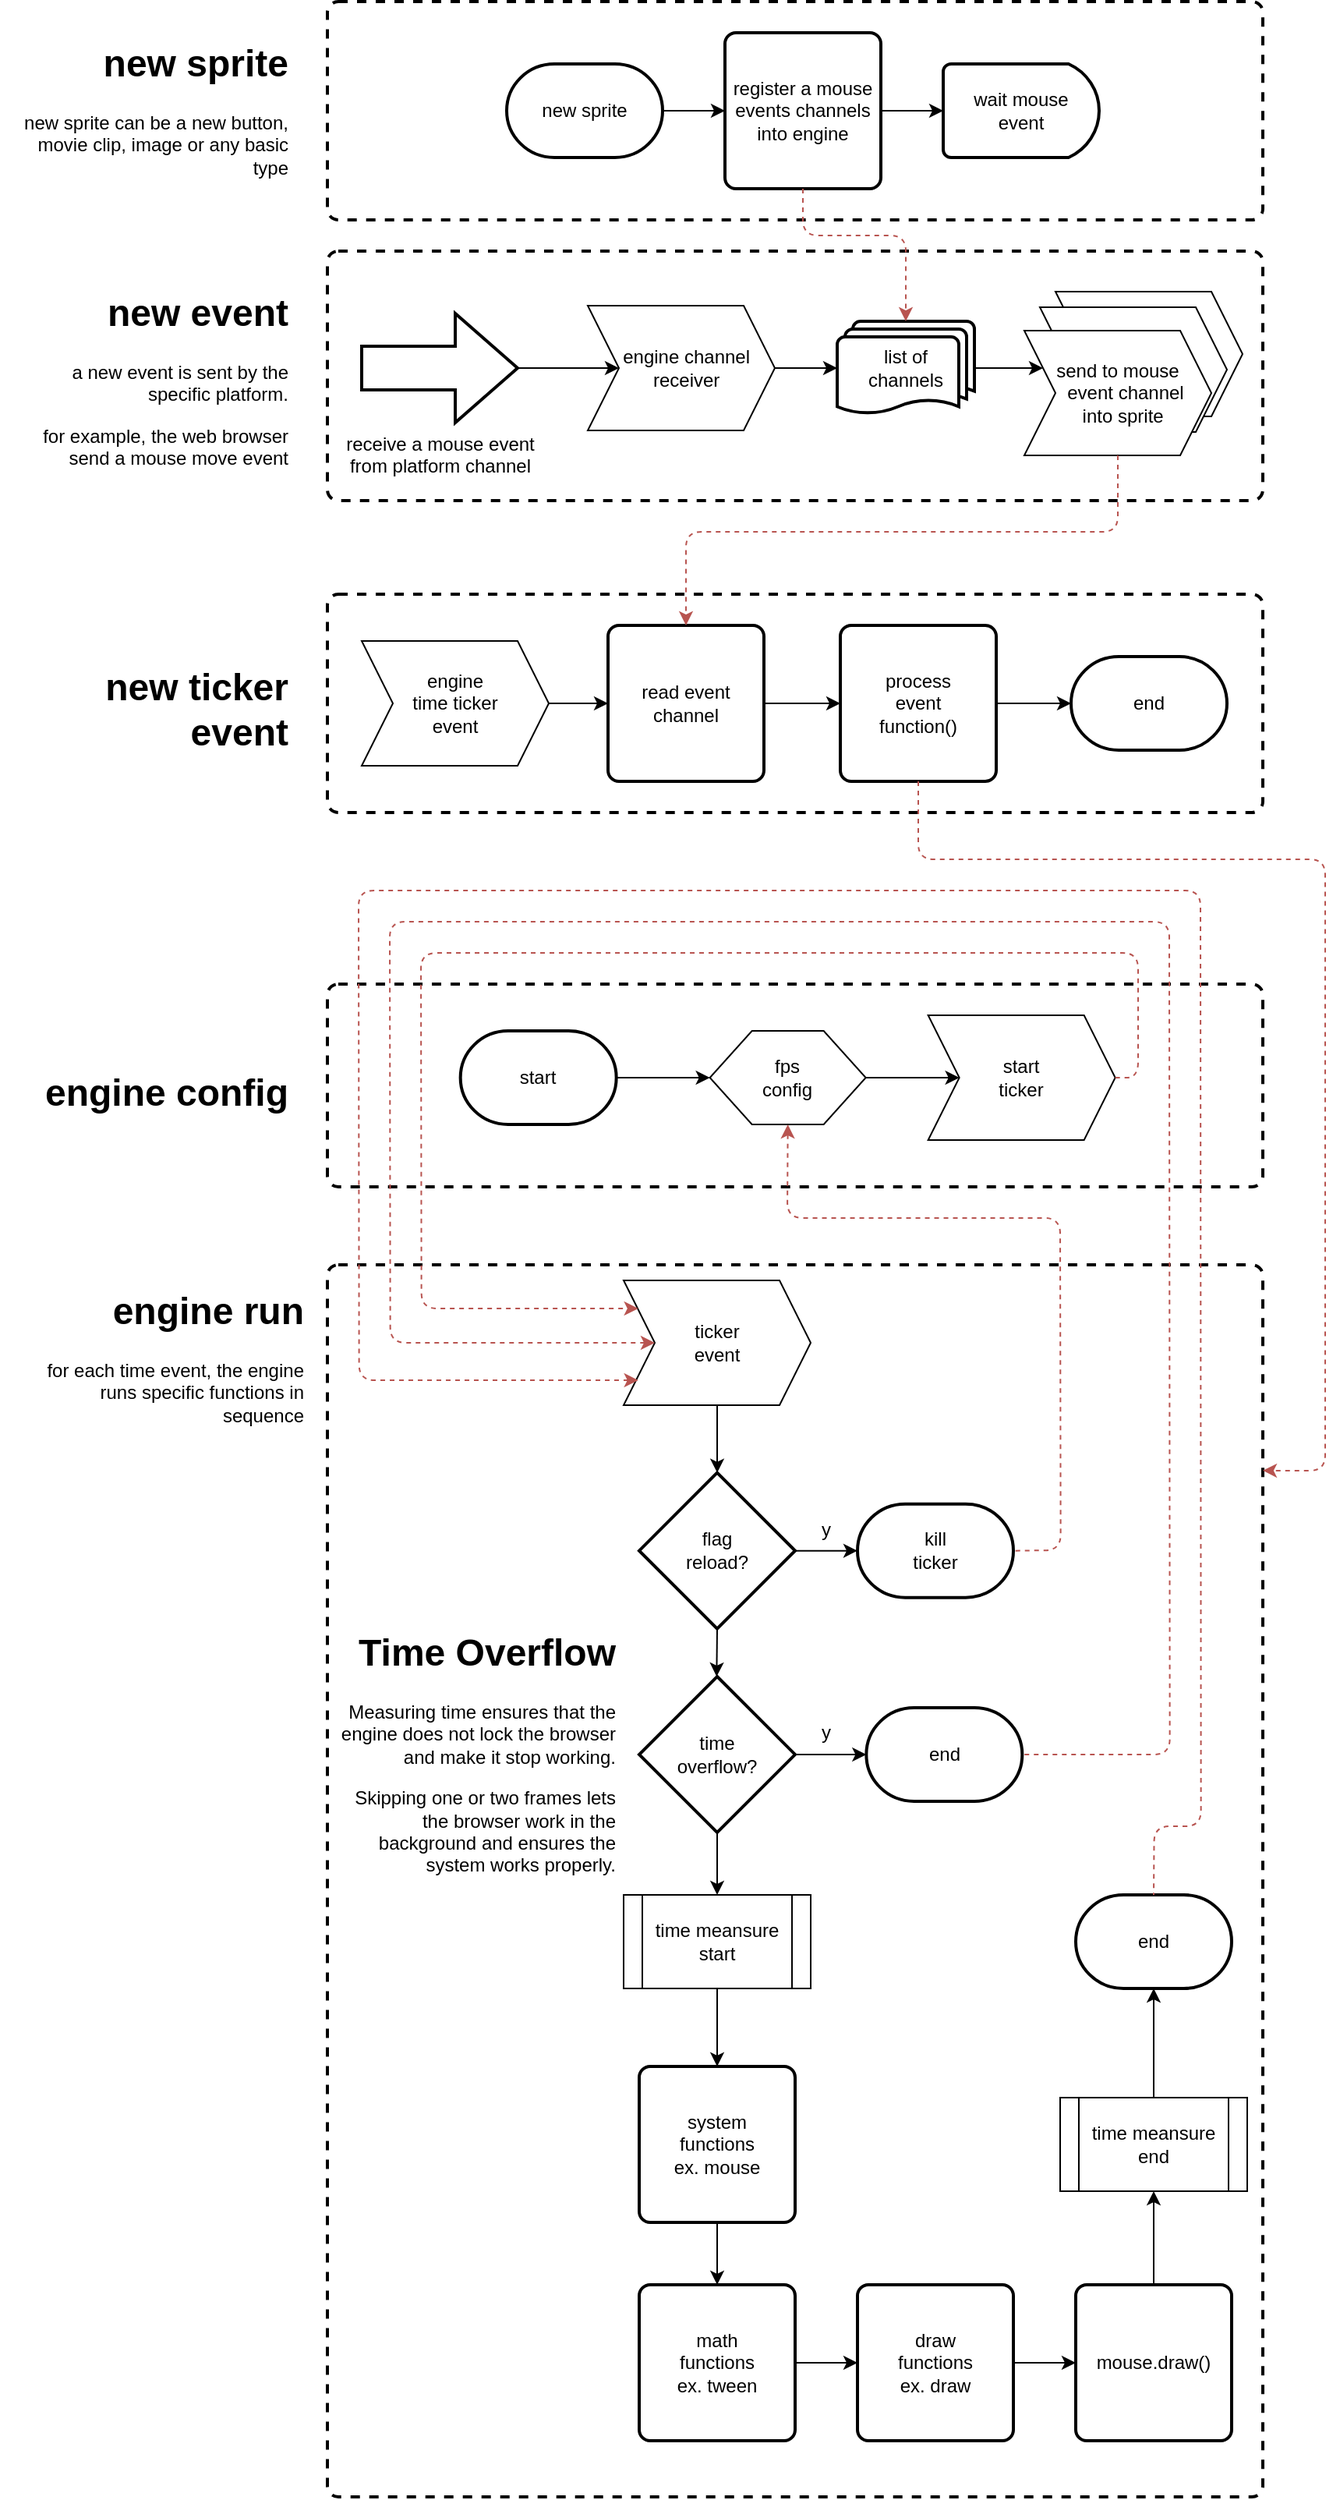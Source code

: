 <mxfile version="12.5.8" type="device"><diagram id="ol-rYsnml1G5vclcCAar" name="Page-1"><mxGraphModel dx="1686" dy="489" grid="1" gridSize="10" guides="1" tooltips="1" connect="1" arrows="1" fold="1" page="1" pageScale="1" pageWidth="850" pageHeight="1100" math="0" shadow="0"><root><mxCell id="0"/><mxCell id="1" parent="0"/><mxCell id="1eFryxsY6Zb4Cg5V1x2W-84" value="" style="group" parent="1" vertex="1" connectable="0"><mxGeometry x="200" y="80" width="600" height="140" as="geometry"/></mxCell><mxCell id="1eFryxsY6Zb4Cg5V1x2W-85" value="" style="rounded=1;whiteSpace=wrap;html=1;absoluteArcSize=1;arcSize=14;strokeWidth=2;dashed=1;" parent="1eFryxsY6Zb4Cg5V1x2W-84" vertex="1"><mxGeometry width="600" height="140" as="geometry"/></mxCell><mxCell id="1eFryxsY6Zb4Cg5V1x2W-72" value="" style="rounded=1;whiteSpace=wrap;html=1;absoluteArcSize=1;arcSize=14;strokeWidth=2;dashed=1;" parent="1" vertex="1"><mxGeometry x="200" y="890" width="600" height="790" as="geometry"/></mxCell><mxCell id="ROeaNe_flzNgWTfo_I6c-40" value="" style="group;strokeColor=none;" parent="1" vertex="1" connectable="0"><mxGeometry x="200" y="240" width="600" height="160" as="geometry"/></mxCell><mxCell id="ROeaNe_flzNgWTfo_I6c-37" value="" style="rounded=1;whiteSpace=wrap;html=1;absoluteArcSize=1;arcSize=14;strokeWidth=2;dashed=1;" parent="ROeaNe_flzNgWTfo_I6c-40" vertex="1"><mxGeometry width="600" height="160" as="geometry"/></mxCell><mxCell id="ROeaNe_flzNgWTfo_I6c-39" value="" style="group" parent="ROeaNe_flzNgWTfo_I6c-40" vertex="1" connectable="0"><mxGeometry x="22" y="26" width="565" height="105" as="geometry"/></mxCell><mxCell id="ROeaNe_flzNgWTfo_I6c-12" value="receive a mouse event&lt;br&gt;from platform channel" style="verticalLabelPosition=bottom;verticalAlign=top;html=1;strokeWidth=2;shape=mxgraph.arrows2.arrow;dy=0.6;dx=40;notch=0;" parent="ROeaNe_flzNgWTfo_I6c-39" vertex="1"><mxGeometry y="14" width="100" height="70" as="geometry"/></mxCell><mxCell id="ROeaNe_flzNgWTfo_I6c-13" value="&amp;nbsp; engine channel&lt;br&gt;&amp;nbsp; receiver" style="shape=step;perimeter=stepPerimeter;whiteSpace=wrap;html=1;fixedSize=1;" parent="ROeaNe_flzNgWTfo_I6c-39" vertex="1"><mxGeometry x="145" y="9" width="120" height="80" as="geometry"/></mxCell><mxCell id="ROeaNe_flzNgWTfo_I6c-15" value="list of&lt;br&gt;channels" style="strokeWidth=2;html=1;shape=mxgraph.flowchart.multi-document;whiteSpace=wrap;" parent="ROeaNe_flzNgWTfo_I6c-39" vertex="1"><mxGeometry x="305" y="19" width="88" height="60" as="geometry"/></mxCell><mxCell id="ROeaNe_flzNgWTfo_I6c-22" value="" style="group" parent="ROeaNe_flzNgWTfo_I6c-39" vertex="1" connectable="0"><mxGeometry x="425" width="140" height="105" as="geometry"/></mxCell><mxCell id="ROeaNe_flzNgWTfo_I6c-17" value="" style="shape=step;perimeter=stepPerimeter;whiteSpace=wrap;html=1;fixedSize=1;" parent="ROeaNe_flzNgWTfo_I6c-22" vertex="1"><mxGeometry x="20" width="120" height="80" as="geometry"/></mxCell><mxCell id="ROeaNe_flzNgWTfo_I6c-18" value="" style="shape=step;perimeter=stepPerimeter;whiteSpace=wrap;html=1;fixedSize=1;" parent="ROeaNe_flzNgWTfo_I6c-22" vertex="1"><mxGeometry x="10" y="10" width="120" height="80" as="geometry"/></mxCell><mxCell id="ROeaNe_flzNgWTfo_I6c-19" value="send to mouse&lt;br&gt;&amp;nbsp; &amp;nbsp;event channel&lt;br&gt;&amp;nbsp; into sprite" style="shape=step;perimeter=stepPerimeter;whiteSpace=wrap;html=1;fixedSize=1;" parent="ROeaNe_flzNgWTfo_I6c-22" vertex="1"><mxGeometry y="25" width="120" height="80" as="geometry"/></mxCell><mxCell id="ROeaNe_flzNgWTfo_I6c-23" value="" style="endArrow=classic;html=1;entryX=0;entryY=0.5;entryDx=0;entryDy=0;exitX=1;exitY=0.5;exitDx=0;exitDy=0;exitPerimeter=0;" parent="ROeaNe_flzNgWTfo_I6c-39" source="ROeaNe_flzNgWTfo_I6c-12" target="ROeaNe_flzNgWTfo_I6c-13" edge="1"><mxGeometry width="50" height="50" relative="1" as="geometry"><mxPoint x="-195" y="184" as="sourcePoint"/><mxPoint x="-145" y="134" as="targetPoint"/></mxGeometry></mxCell><mxCell id="ROeaNe_flzNgWTfo_I6c-24" value="" style="endArrow=classic;html=1;entryX=0;entryY=0.5;entryDx=0;entryDy=0;entryPerimeter=0;exitX=1;exitY=0.5;exitDx=0;exitDy=0;" parent="ROeaNe_flzNgWTfo_I6c-39" source="ROeaNe_flzNgWTfo_I6c-13" target="ROeaNe_flzNgWTfo_I6c-15" edge="1"><mxGeometry width="50" height="50" relative="1" as="geometry"><mxPoint x="-195" y="184" as="sourcePoint"/><mxPoint x="-145" y="134" as="targetPoint"/></mxGeometry></mxCell><mxCell id="ROeaNe_flzNgWTfo_I6c-25" value="" style="endArrow=classic;html=1;entryX=0;entryY=0.25;entryDx=0;entryDy=0;exitX=1;exitY=0.5;exitDx=0;exitDy=0;exitPerimeter=0;" parent="ROeaNe_flzNgWTfo_I6c-39" source="ROeaNe_flzNgWTfo_I6c-15" target="ROeaNe_flzNgWTfo_I6c-19" edge="1"><mxGeometry width="50" height="50" relative="1" as="geometry"><mxPoint x="-195" y="184" as="sourcePoint"/><mxPoint x="-145" y="134" as="targetPoint"/></mxGeometry></mxCell><mxCell id="ROeaNe_flzNgWTfo_I6c-38" value="" style="group" parent="1" vertex="1" connectable="0"><mxGeometry x="200" y="460" width="600" height="140" as="geometry"/></mxCell><mxCell id="ROeaNe_flzNgWTfo_I6c-36" value="" style="rounded=1;whiteSpace=wrap;html=1;absoluteArcSize=1;arcSize=14;strokeWidth=2;dashed=1;" parent="ROeaNe_flzNgWTfo_I6c-38" vertex="1"><mxGeometry width="600" height="140" as="geometry"/></mxCell><mxCell id="ROeaNe_flzNgWTfo_I6c-26" value="engine&lt;br&gt;time ticker&lt;br&gt;event" style="shape=step;perimeter=stepPerimeter;whiteSpace=wrap;html=1;fixedSize=1;" parent="ROeaNe_flzNgWTfo_I6c-38" vertex="1"><mxGeometry x="22" y="30" width="120" height="80" as="geometry"/></mxCell><mxCell id="ROeaNe_flzNgWTfo_I6c-27" value="read event channel" style="rounded=1;whiteSpace=wrap;html=1;absoluteArcSize=1;arcSize=14;strokeWidth=2;" parent="ROeaNe_flzNgWTfo_I6c-38" vertex="1"><mxGeometry x="180" y="20" width="100" height="100" as="geometry"/></mxCell><mxCell id="ROeaNe_flzNgWTfo_I6c-28" value="&lt;div&gt;process&lt;/div&gt;event&lt;br&gt;function()" style="rounded=1;whiteSpace=wrap;html=1;absoluteArcSize=1;arcSize=14;strokeWidth=2;" parent="ROeaNe_flzNgWTfo_I6c-38" vertex="1"><mxGeometry x="329" y="20" width="100" height="100" as="geometry"/></mxCell><mxCell id="ROeaNe_flzNgWTfo_I6c-29" value="end" style="strokeWidth=2;html=1;shape=mxgraph.flowchart.terminator;whiteSpace=wrap;" parent="ROeaNe_flzNgWTfo_I6c-38" vertex="1"><mxGeometry x="477" y="40" width="100" height="60" as="geometry"/></mxCell><mxCell id="ROeaNe_flzNgWTfo_I6c-31" value="" style="endArrow=classic;html=1;entryX=0;entryY=0.5;entryDx=0;entryDy=0;exitX=1;exitY=0.5;exitDx=0;exitDy=0;" parent="ROeaNe_flzNgWTfo_I6c-38" source="ROeaNe_flzNgWTfo_I6c-26" target="ROeaNe_flzNgWTfo_I6c-27" edge="1"><mxGeometry width="50" height="50" relative="1" as="geometry"><mxPoint x="-173" y="190" as="sourcePoint"/><mxPoint x="-123" y="140" as="targetPoint"/></mxGeometry></mxCell><mxCell id="ROeaNe_flzNgWTfo_I6c-33" value="" style="endArrow=classic;html=1;entryX=0;entryY=0.5;entryDx=0;entryDy=0;exitX=1;exitY=0.5;exitDx=0;exitDy=0;" parent="ROeaNe_flzNgWTfo_I6c-38" source="ROeaNe_flzNgWTfo_I6c-27" target="ROeaNe_flzNgWTfo_I6c-28" edge="1"><mxGeometry width="50" height="50" relative="1" as="geometry"><mxPoint x="-173" y="190" as="sourcePoint"/><mxPoint x="-123" y="140" as="targetPoint"/></mxGeometry></mxCell><mxCell id="ROeaNe_flzNgWTfo_I6c-34" value="" style="endArrow=classic;html=1;entryX=0;entryY=0.5;entryDx=0;entryDy=0;entryPerimeter=0;exitX=1;exitY=0.5;exitDx=0;exitDy=0;" parent="ROeaNe_flzNgWTfo_I6c-38" source="ROeaNe_flzNgWTfo_I6c-28" target="ROeaNe_flzNgWTfo_I6c-29" edge="1"><mxGeometry width="50" height="50" relative="1" as="geometry"><mxPoint x="-173" y="190" as="sourcePoint"/><mxPoint x="-123" y="140" as="targetPoint"/></mxGeometry></mxCell><mxCell id="ROeaNe_flzNgWTfo_I6c-7" value="new sprite" style="strokeWidth=2;html=1;shape=mxgraph.flowchart.terminator;whiteSpace=wrap;" parent="1" vertex="1"><mxGeometry x="315" y="120" width="100" height="60" as="geometry"/></mxCell><mxCell id="ROeaNe_flzNgWTfo_I6c-8" value="register a mouse events channels into engine" style="rounded=1;whiteSpace=wrap;html=1;absoluteArcSize=1;arcSize=14;strokeWidth=2;" parent="1" vertex="1"><mxGeometry x="455" y="100" width="100" height="100" as="geometry"/></mxCell><mxCell id="ROeaNe_flzNgWTfo_I6c-9" value="wait mouse&lt;br&gt;event" style="strokeWidth=2;html=1;shape=mxgraph.flowchart.delay;whiteSpace=wrap;" parent="1" vertex="1"><mxGeometry x="595" y="120" width="100" height="60" as="geometry"/></mxCell><mxCell id="ROeaNe_flzNgWTfo_I6c-10" value="" style="endArrow=classic;html=1;entryX=0;entryY=0.5;entryDx=0;entryDy=0;exitX=1;exitY=0.5;exitDx=0;exitDy=0;exitPerimeter=0;" parent="1" source="ROeaNe_flzNgWTfo_I6c-7" target="ROeaNe_flzNgWTfo_I6c-8" edge="1"><mxGeometry width="50" height="50" relative="1" as="geometry"><mxPoint x="215" y="270" as="sourcePoint"/><mxPoint x="265" y="220" as="targetPoint"/></mxGeometry></mxCell><mxCell id="ROeaNe_flzNgWTfo_I6c-11" value="" style="endArrow=classic;html=1;entryX=0;entryY=0.5;entryDx=0;entryDy=0;entryPerimeter=0;exitX=1;exitY=0.5;exitDx=0;exitDy=0;" parent="1" source="ROeaNe_flzNgWTfo_I6c-8" target="ROeaNe_flzNgWTfo_I6c-9" edge="1"><mxGeometry width="50" height="50" relative="1" as="geometry"><mxPoint x="215" y="270" as="sourcePoint"/><mxPoint x="265" y="220" as="targetPoint"/></mxGeometry></mxCell><mxCell id="ROeaNe_flzNgWTfo_I6c-16" value="" style="endArrow=classic;html=1;entryX=0.5;entryY=0;entryDx=0;entryDy=0;entryPerimeter=0;exitX=0.5;exitY=1;exitDx=0;exitDy=0;dashed=1;fillColor=#f8cecc;strokeColor=#b85450;" parent="1" source="ROeaNe_flzNgWTfo_I6c-8" target="ROeaNe_flzNgWTfo_I6c-15" edge="1"><mxGeometry width="50" height="50" relative="1" as="geometry"><mxPoint x="27" y="450" as="sourcePoint"/><mxPoint x="77" y="400" as="targetPoint"/><Array as="points"><mxPoint x="505" y="230"/><mxPoint x="571" y="230"/></Array></mxGeometry></mxCell><mxCell id="ROeaNe_flzNgWTfo_I6c-30" value="" style="endArrow=classic;html=1;entryX=0.5;entryY=0;entryDx=0;entryDy=0;exitX=0.5;exitY=1;exitDx=0;exitDy=0;dashed=1;fillColor=#f8cecc;strokeColor=#b85450;" parent="1" source="ROeaNe_flzNgWTfo_I6c-19" target="ROeaNe_flzNgWTfo_I6c-27" edge="1"><mxGeometry width="50" height="50" relative="1" as="geometry"><mxPoint x="27" y="610" as="sourcePoint"/><mxPoint x="77" y="560" as="targetPoint"/><Array as="points"><mxPoint x="707" y="420"/><mxPoint x="430" y="420"/></Array></mxGeometry></mxCell><mxCell id="1eFryxsY6Zb4Cg5V1x2W-36" value="" style="group" parent="1" vertex="1" connectable="0"><mxGeometry x="200" y="700" width="600" height="944" as="geometry"/></mxCell><mxCell id="1eFryxsY6Zb4Cg5V1x2W-74" value="" style="rounded=1;whiteSpace=wrap;html=1;absoluteArcSize=1;arcSize=14;strokeWidth=2;dashed=1;" parent="1eFryxsY6Zb4Cg5V1x2W-36" vertex="1"><mxGeometry y="10" width="600" height="130" as="geometry"/></mxCell><mxCell id="1eFryxsY6Zb4Cg5V1x2W-1" value="start" style="strokeWidth=2;html=1;shape=mxgraph.flowchart.terminator;whiteSpace=wrap;" parent="1eFryxsY6Zb4Cg5V1x2W-36" vertex="1"><mxGeometry x="85.33" y="40" width="100" height="60" as="geometry"/></mxCell><mxCell id="1eFryxsY6Zb4Cg5V1x2W-2" value="" style="verticalLabelPosition=bottom;verticalAlign=top;html=1;shape=hexagon;perimeter=hexagonPerimeter2;arcSize=6;size=0.27;" parent="1eFryxsY6Zb4Cg5V1x2W-36" vertex="1"><mxGeometry x="245.33" y="40" width="100" height="60" as="geometry"/></mxCell><mxCell id="1eFryxsY6Zb4Cg5V1x2W-3" value="system &lt;br&gt;functions&lt;br&gt;ex. mouse" style="rounded=1;whiteSpace=wrap;html=1;absoluteArcSize=1;arcSize=14;strokeWidth=2;" parent="1eFryxsY6Zb4Cg5V1x2W-36" vertex="1"><mxGeometry x="200.0" y="704" width="100" height="100" as="geometry"/></mxCell><mxCell id="1eFryxsY6Zb4Cg5V1x2W-4" value="math&lt;br&gt;functions&lt;br&gt;ex. tween" style="rounded=1;whiteSpace=wrap;html=1;absoluteArcSize=1;arcSize=14;strokeWidth=2;" parent="1eFryxsY6Zb4Cg5V1x2W-36" vertex="1"><mxGeometry x="200.0" y="844" width="100" height="100" as="geometry"/></mxCell><mxCell id="1eFryxsY6Zb4Cg5V1x2W-5" value="draw&lt;br&gt;functions&lt;br&gt;ex. draw" style="rounded=1;whiteSpace=wrap;html=1;absoluteArcSize=1;arcSize=14;strokeWidth=2;" parent="1eFryxsY6Zb4Cg5V1x2W-36" vertex="1"><mxGeometry x="340.0" y="844" width="100" height="100" as="geometry"/></mxCell><mxCell id="1eFryxsY6Zb4Cg5V1x2W-6" value="mouse.draw()" style="rounded=1;whiteSpace=wrap;html=1;absoluteArcSize=1;arcSize=14;strokeWidth=2;" parent="1eFryxsY6Zb4Cg5V1x2W-36" vertex="1"><mxGeometry x="480.0" y="844" width="100" height="100" as="geometry"/></mxCell><mxCell id="1eFryxsY6Zb4Cg5V1x2W-7" value="" style="endArrow=none;html=1;entryX=0.5;entryY=1;entryDx=0;entryDy=0;exitX=0.5;exitY=0;exitDx=0;exitDy=0;startArrow=classic;startFill=1;" parent="1eFryxsY6Zb4Cg5V1x2W-36" source="1eFryxsY6Zb4Cg5V1x2W-4" target="1eFryxsY6Zb4Cg5V1x2W-3" edge="1"><mxGeometry width="50" height="50" relative="1" as="geometry"><mxPoint x="200.0" y="1014" as="sourcePoint"/><mxPoint x="250.0" y="964" as="targetPoint"/></mxGeometry></mxCell><mxCell id="1eFryxsY6Zb4Cg5V1x2W-8" value="" style="endArrow=classic;html=1;exitX=1;exitY=0.5;exitDx=0;exitDy=0;entryX=0;entryY=0.5;entryDx=0;entryDy=0;startArrow=none;startFill=0;endFill=1;" parent="1eFryxsY6Zb4Cg5V1x2W-36" source="1eFryxsY6Zb4Cg5V1x2W-4" target="1eFryxsY6Zb4Cg5V1x2W-5" edge="1"><mxGeometry width="50" height="50" relative="1" as="geometry"><mxPoint x="200.0" y="1014" as="sourcePoint"/><mxPoint x="250.0" y="964" as="targetPoint"/></mxGeometry></mxCell><mxCell id="1eFryxsY6Zb4Cg5V1x2W-9" value="" style="endArrow=none;html=1;entryX=1;entryY=0.5;entryDx=0;entryDy=0;exitX=0;exitY=0.5;exitDx=0;exitDy=0;startArrow=classic;startFill=1;" parent="1eFryxsY6Zb4Cg5V1x2W-36" source="1eFryxsY6Zb4Cg5V1x2W-6" target="1eFryxsY6Zb4Cg5V1x2W-5" edge="1"><mxGeometry width="50" height="50" relative="1" as="geometry"><mxPoint x="200.0" y="1014" as="sourcePoint"/><mxPoint x="250.0" y="964" as="targetPoint"/></mxGeometry></mxCell><mxCell id="1eFryxsY6Zb4Cg5V1x2W-10" value="flag&lt;br&gt;reload?" style="strokeWidth=2;html=1;shape=mxgraph.flowchart.decision;whiteSpace=wrap;" parent="1eFryxsY6Zb4Cg5V1x2W-36" vertex="1"><mxGeometry x="200.0" y="323.33" width="100" height="100" as="geometry"/></mxCell><mxCell id="1eFryxsY6Zb4Cg5V1x2W-11" value="" style="endArrow=classic;html=1;entryX=0;entryY=0.5;entryDx=0;entryDy=0;exitX=1;exitY=0.5;exitDx=0;exitDy=0;exitPerimeter=0;startArrow=none;startFill=0;endFill=1;" parent="1eFryxsY6Zb4Cg5V1x2W-36" source="1eFryxsY6Zb4Cg5V1x2W-1" target="1eFryxsY6Zb4Cg5V1x2W-2" edge="1"><mxGeometry width="50" height="50" relative="1" as="geometry"><mxPoint x="45.33" y="720" as="sourcePoint"/><mxPoint x="95.33" y="670" as="targetPoint"/></mxGeometry></mxCell><mxCell id="1eFryxsY6Zb4Cg5V1x2W-12" value="time meansure&lt;br&gt;start" style="shape=process;whiteSpace=wrap;html=1;backgroundOutline=1;" parent="1eFryxsY6Zb4Cg5V1x2W-36" vertex="1"><mxGeometry x="190.0" y="594" width="120" height="60" as="geometry"/></mxCell><mxCell id="1eFryxsY6Zb4Cg5V1x2W-13" value="start&lt;br&gt;ticker" style="shape=step;perimeter=stepPerimeter;whiteSpace=wrap;html=1;fixedSize=1;" parent="1eFryxsY6Zb4Cg5V1x2W-36" vertex="1"><mxGeometry x="385.33" y="30" width="120" height="80" as="geometry"/></mxCell><mxCell id="1eFryxsY6Zb4Cg5V1x2W-14" value="" style="endArrow=none;html=1;entryX=0.5;entryY=1;entryDx=0;entryDy=0;startArrow=classic;startFill=1;" parent="1eFryxsY6Zb4Cg5V1x2W-36" target="1eFryxsY6Zb4Cg5V1x2W-27" edge="1"><mxGeometry width="50" height="50" relative="1" as="geometry"><mxPoint x="250.0" y="323.33" as="sourcePoint"/><mxPoint x="240.0" y="933.33" as="targetPoint"/></mxGeometry></mxCell><mxCell id="1eFryxsY6Zb4Cg5V1x2W-15" value="time meansure&lt;br&gt;end" style="shape=process;whiteSpace=wrap;html=1;backgroundOutline=1;" parent="1eFryxsY6Zb4Cg5V1x2W-36" vertex="1"><mxGeometry x="470" y="724" width="120" height="60" as="geometry"/></mxCell><mxCell id="1eFryxsY6Zb4Cg5V1x2W-16" value="" style="endArrow=classic;html=1;entryX=0.5;entryY=1;entryDx=0;entryDy=0;exitX=0.5;exitY=0;exitDx=0;exitDy=0;startArrow=none;startFill=0;endFill=1;" parent="1eFryxsY6Zb4Cg5V1x2W-36" source="1eFryxsY6Zb4Cg5V1x2W-6" target="1eFryxsY6Zb4Cg5V1x2W-15" edge="1"><mxGeometry width="50" height="50" relative="1" as="geometry"><mxPoint x="185.67" y="1014.67" as="sourcePoint"/><mxPoint x="235.67" y="964.67" as="targetPoint"/></mxGeometry></mxCell><mxCell id="1eFryxsY6Zb4Cg5V1x2W-17" value="end" style="strokeWidth=2;html=1;shape=mxgraph.flowchart.terminator;whiteSpace=wrap;" parent="1eFryxsY6Zb4Cg5V1x2W-36" vertex="1"><mxGeometry x="480" y="594" width="100" height="60" as="geometry"/></mxCell><mxCell id="1eFryxsY6Zb4Cg5V1x2W-18" value="" style="endArrow=classic;html=1;entryX=0.5;entryY=1;entryDx=0;entryDy=0;entryPerimeter=0;exitX=0.5;exitY=0;exitDx=0;exitDy=0;startArrow=none;startFill=0;endFill=1;" parent="1eFryxsY6Zb4Cg5V1x2W-36" source="1eFryxsY6Zb4Cg5V1x2W-15" target="1eFryxsY6Zb4Cg5V1x2W-17" edge="1"><mxGeometry width="50" height="50" relative="1" as="geometry"><mxPoint x="185.67" y="1014.67" as="sourcePoint"/><mxPoint x="235.67" y="964.67" as="targetPoint"/></mxGeometry></mxCell><mxCell id="1eFryxsY6Zb4Cg5V1x2W-19" value="time&lt;br&gt;overflow?" style="strokeWidth=2;html=1;shape=mxgraph.flowchart.decision;whiteSpace=wrap;" parent="1eFryxsY6Zb4Cg5V1x2W-36" vertex="1"><mxGeometry x="200.0" y="454" width="100" height="100" as="geometry"/></mxCell><mxCell id="1eFryxsY6Zb4Cg5V1x2W-20" value="" style="endArrow=none;html=1;entryX=0.5;entryY=1;entryDx=0;entryDy=0;entryPerimeter=0;startArrow=classic;startFill=1;" parent="1eFryxsY6Zb4Cg5V1x2W-36" target="1eFryxsY6Zb4Cg5V1x2W-10" edge="1"><mxGeometry width="50" height="50" relative="1" as="geometry"><mxPoint x="249.67" y="454" as="sourcePoint"/><mxPoint x="235.67" y="964" as="targetPoint"/></mxGeometry></mxCell><mxCell id="1eFryxsY6Zb4Cg5V1x2W-21" value="" style="endArrow=none;html=1;entryX=0.5;entryY=1;entryDx=0;entryDy=0;entryPerimeter=0;exitX=0.5;exitY=0;exitDx=0;exitDy=0;startArrow=classic;startFill=1;" parent="1eFryxsY6Zb4Cg5V1x2W-36" source="1eFryxsY6Zb4Cg5V1x2W-12" target="1eFryxsY6Zb4Cg5V1x2W-19" edge="1"><mxGeometry width="50" height="50" relative="1" as="geometry"><mxPoint x="185.67" y="1014" as="sourcePoint"/><mxPoint x="235.67" y="964" as="targetPoint"/></mxGeometry></mxCell><mxCell id="1eFryxsY6Zb4Cg5V1x2W-22" value="" style="endArrow=none;html=1;entryX=0.5;entryY=1;entryDx=0;entryDy=0;exitX=0.5;exitY=0;exitDx=0;exitDy=0;startArrow=classic;startFill=1;" parent="1eFryxsY6Zb4Cg5V1x2W-36" source="1eFryxsY6Zb4Cg5V1x2W-3" target="1eFryxsY6Zb4Cg5V1x2W-12" edge="1"><mxGeometry width="50" height="50" relative="1" as="geometry"><mxPoint x="249.67" y="694" as="sourcePoint"/><mxPoint x="235.67" y="964" as="targetPoint"/></mxGeometry></mxCell><mxCell id="1eFryxsY6Zb4Cg5V1x2W-23" value="end" style="strokeWidth=2;html=1;shape=mxgraph.flowchart.terminator;whiteSpace=wrap;" parent="1eFryxsY6Zb4Cg5V1x2W-36" vertex="1"><mxGeometry x="345.67" y="474" width="100" height="60" as="geometry"/></mxCell><mxCell id="1eFryxsY6Zb4Cg5V1x2W-24" value="" style="endArrow=classic;html=1;entryX=0;entryY=0.5;entryDx=0;entryDy=0;entryPerimeter=0;exitX=1;exitY=0.5;exitDx=0;exitDy=0;exitPerimeter=0;startArrow=none;startFill=0;endFill=1;" parent="1eFryxsY6Zb4Cg5V1x2W-36" source="1eFryxsY6Zb4Cg5V1x2W-19" target="1eFryxsY6Zb4Cg5V1x2W-23" edge="1"><mxGeometry width="50" height="50" relative="1" as="geometry"><mxPoint x="185.67" y="1014" as="sourcePoint"/><mxPoint x="235.67" y="964" as="targetPoint"/></mxGeometry></mxCell><mxCell id="1eFryxsY6Zb4Cg5V1x2W-25" value="&lt;h1&gt;Time Overflow&lt;/h1&gt;&lt;p&gt;Measuring time ensures that the engine does not lock the browser and make it stop working.&lt;/p&gt;&lt;p&gt;Skipping one or two frames lets the browser work in the background and ensures the system works properly.&lt;/p&gt;" style="text;html=1;strokeColor=none;fillColor=none;spacing=5;spacingTop=-20;whiteSpace=wrap;overflow=hidden;rounded=0;align=right;" parent="1eFryxsY6Zb4Cg5V1x2W-36" vertex="1"><mxGeometry y="419" width="190" height="170" as="geometry"/></mxCell><mxCell id="1eFryxsY6Zb4Cg5V1x2W-26" value="kill&lt;br&gt;ticker" style="strokeWidth=2;html=1;shape=mxgraph.flowchart.terminator;whiteSpace=wrap;" parent="1eFryxsY6Zb4Cg5V1x2W-36" vertex="1"><mxGeometry x="340.0" y="343.33" width="100" height="60" as="geometry"/></mxCell><mxCell id="1eFryxsY6Zb4Cg5V1x2W-27" value="ticker&lt;br&gt;event" style="shape=step;perimeter=stepPerimeter;whiteSpace=wrap;html=1;fixedSize=1;" parent="1eFryxsY6Zb4Cg5V1x2W-36" vertex="1"><mxGeometry x="190.0" y="200" width="120" height="80" as="geometry"/></mxCell><mxCell id="1eFryxsY6Zb4Cg5V1x2W-28" value="" style="endArrow=none;html=1;exitX=0;exitY=0.5;exitDx=0;exitDy=0;entryX=1;entryY=0.5;entryDx=0;entryDy=0;startArrow=classic;startFill=1;" parent="1eFryxsY6Zb4Cg5V1x2W-36" source="1eFryxsY6Zb4Cg5V1x2W-13" target="1eFryxsY6Zb4Cg5V1x2W-2" edge="1"><mxGeometry width="50" height="50" relative="1" as="geometry"><mxPoint x="235.33" y="370" as="sourcePoint"/><mxPoint x="135.33" y="330" as="targetPoint"/></mxGeometry></mxCell><mxCell id="1eFryxsY6Zb4Cg5V1x2W-29" value="" style="endArrow=none;html=1;entryX=1;entryY=0.5;entryDx=0;entryDy=0;entryPerimeter=0;exitX=0;exitY=0.5;exitDx=0;exitDy=0;exitPerimeter=0;endFill=0;startArrow=classic;startFill=1;" parent="1eFryxsY6Zb4Cg5V1x2W-36" source="1eFryxsY6Zb4Cg5V1x2W-26" target="1eFryxsY6Zb4Cg5V1x2W-10" edge="1"><mxGeometry width="50" height="50" relative="1" as="geometry"><mxPoint x="0.33" y="1020" as="sourcePoint"/><mxPoint x="50.33" y="970" as="targetPoint"/></mxGeometry></mxCell><mxCell id="1eFryxsY6Zb4Cg5V1x2W-30" value="" style="endArrow=none;dashed=1;html=1;entryX=1;entryY=0.5;entryDx=0;entryDy=0;entryPerimeter=0;exitX=0.5;exitY=1;exitDx=0;exitDy=0;startArrow=classic;startFill=1;fillColor=#f8cecc;strokeColor=#b85450;" parent="1eFryxsY6Zb4Cg5V1x2W-36" source="1eFryxsY6Zb4Cg5V1x2W-2" target="1eFryxsY6Zb4Cg5V1x2W-26" edge="1"><mxGeometry width="50" height="50" relative="1" as="geometry"><mxPoint x="470.33" y="270" as="sourcePoint"/><mxPoint x="50.33" y="970" as="targetPoint"/><Array as="points"><mxPoint x="295" y="160"/><mxPoint x="470" y="160"/><mxPoint x="470.33" y="373"/></Array></mxGeometry></mxCell><mxCell id="1eFryxsY6Zb4Cg5V1x2W-31" value="" style="endArrow=classic;dashed=1;html=1;entryX=0.078;entryY=0.225;entryDx=0;entryDy=0;exitX=1;exitY=0.5;exitDx=0;exitDy=0;startArrow=none;startFill=0;endFill=1;entryPerimeter=0;fillColor=#f8cecc;strokeColor=#b85450;" parent="1eFryxsY6Zb4Cg5V1x2W-36" source="1eFryxsY6Zb4Cg5V1x2W-13" target="1eFryxsY6Zb4Cg5V1x2W-27" edge="1"><mxGeometry width="50" height="50" relative="1" as="geometry"><mxPoint x="0.33" y="290" as="sourcePoint"/><mxPoint x="50.33" y="970" as="targetPoint"/><Array as="points"><mxPoint x="520" y="70"/><mxPoint x="520" y="-10"/><mxPoint x="60" y="-10"/><mxPoint x="60.33" y="218"/></Array></mxGeometry></mxCell><mxCell id="1eFryxsY6Zb4Cg5V1x2W-32" value="" style="endArrow=none;dashed=1;html=1;entryX=1;entryY=0.5;entryDx=0;entryDy=0;entryPerimeter=0;startArrow=classic;startFill=1;exitX=0;exitY=0.5;exitDx=0;exitDy=0;fillColor=#f8cecc;strokeColor=#b85450;" parent="1eFryxsY6Zb4Cg5V1x2W-36" source="1eFryxsY6Zb4Cg5V1x2W-27" target="1eFryxsY6Zb4Cg5V1x2W-23" edge="1"><mxGeometry width="50" height="50" relative="1" as="geometry"><mxPoint x="200.33" y="260" as="sourcePoint"/><mxPoint x="50.33" y="970" as="targetPoint"/><Array as="points"><mxPoint x="40.33" y="240"/><mxPoint x="40" y="-30"/><mxPoint x="540" y="-30"/><mxPoint x="540.33" y="504"/></Array></mxGeometry></mxCell><mxCell id="1eFryxsY6Zb4Cg5V1x2W-33" value="" style="endArrow=none;dashed=1;html=1;entryX=0.5;entryY=0;entryDx=0;entryDy=0;entryPerimeter=0;exitX=0.078;exitY=0.8;exitDx=0;exitDy=0;exitPerimeter=0;startArrow=classic;startFill=1;fillColor=#f8cecc;strokeColor=#b85450;" parent="1eFryxsY6Zb4Cg5V1x2W-36" source="1eFryxsY6Zb4Cg5V1x2W-27" target="1eFryxsY6Zb4Cg5V1x2W-17" edge="1"><mxGeometry width="50" height="50" relative="1" as="geometry"><mxPoint x="0.33" y="1020" as="sourcePoint"/><mxPoint x="50.33" y="970" as="targetPoint"/><Array as="points"><mxPoint x="20.33" y="264"/><mxPoint x="20" y="-50"/><mxPoint x="560" y="-50"/><mxPoint x="560.33" y="550"/><mxPoint x="530.33" y="550"/></Array></mxGeometry></mxCell><mxCell id="1eFryxsY6Zb4Cg5V1x2W-34" value="y" style="text;html=1;strokeColor=none;fillColor=none;align=center;verticalAlign=middle;whiteSpace=wrap;rounded=0;" parent="1eFryxsY6Zb4Cg5V1x2W-36" vertex="1"><mxGeometry x="300" y="350" width="40" height="20" as="geometry"/></mxCell><mxCell id="1eFryxsY6Zb4Cg5V1x2W-35" value="y" style="text;html=1;strokeColor=none;fillColor=none;align=center;verticalAlign=middle;whiteSpace=wrap;rounded=0;" parent="1eFryxsY6Zb4Cg5V1x2W-36" vertex="1"><mxGeometry x="300" y="480" width="40" height="20" as="geometry"/></mxCell><mxCell id="1eFryxsY6Zb4Cg5V1x2W-78" value="fps&lt;br&gt;config" style="text;html=1;strokeColor=none;fillColor=none;align=center;verticalAlign=middle;whiteSpace=wrap;rounded=0;dashed=1;" parent="1eFryxsY6Zb4Cg5V1x2W-36" vertex="1"><mxGeometry x="275.33" y="60" width="40" height="20" as="geometry"/></mxCell><mxCell id="1eFryxsY6Zb4Cg5V1x2W-75" value="" style="endArrow=classic;html=1;exitX=0.5;exitY=1;exitDx=0;exitDy=0;entryX=1;entryY=0.167;entryDx=0;entryDy=0;entryPerimeter=0;dashed=1;fillColor=#f8cecc;strokeColor=#b85450;" parent="1" source="ROeaNe_flzNgWTfo_I6c-28" target="1eFryxsY6Zb4Cg5V1x2W-72" edge="1"><mxGeometry width="50" height="50" relative="1" as="geometry"><mxPoint x="830" y="950" as="sourcePoint"/><mxPoint x="870" y="980" as="targetPoint"/><Array as="points"><mxPoint x="579" y="630"/><mxPoint x="840" y="630"/><mxPoint x="840" y="1022"/></Array></mxGeometry></mxCell><mxCell id="1eFryxsY6Zb4Cg5V1x2W-76" value="&lt;h1&gt;new sprite&lt;/h1&gt;&lt;p&gt;new sprite can be a new button, movie clip, image or any basic type&lt;/p&gt;" style="text;html=1;strokeColor=none;fillColor=none;spacing=5;spacingTop=-20;whiteSpace=wrap;overflow=hidden;rounded=0;dashed=1;align=right;" parent="1" vertex="1"><mxGeometry x="-10" y="100" width="190" height="100" as="geometry"/></mxCell><mxCell id="1eFryxsY6Zb4Cg5V1x2W-77" value="&lt;h1&gt;new event&lt;/h1&gt;&lt;p&gt;a new event is sent by the specific platform.&lt;/p&gt;&lt;p&gt;&lt;span&gt;for example, the web browser send a mouse move event&lt;/span&gt;&lt;br&gt;&lt;/p&gt;" style="text;html=1;strokeColor=none;fillColor=none;spacing=5;spacingTop=-20;whiteSpace=wrap;overflow=hidden;rounded=0;dashed=1;align=right;" parent="1" vertex="1"><mxGeometry x="-10" y="260" width="190" height="120" as="geometry"/></mxCell><mxCell id="1eFryxsY6Zb4Cg5V1x2W-81" value="&lt;h1&gt;new ticker event&lt;/h1&gt;" style="text;html=1;strokeColor=none;fillColor=none;spacing=5;spacingTop=-20;whiteSpace=wrap;overflow=hidden;rounded=0;dashed=1;align=right;" parent="1" vertex="1"><mxGeometry x="-10" y="500" width="190" height="70" as="geometry"/></mxCell><mxCell id="1eFryxsY6Zb4Cg5V1x2W-82" value="&lt;h1&gt;engine config&lt;/h1&gt;" style="text;html=1;strokeColor=none;fillColor=none;spacing=5;spacingTop=-20;whiteSpace=wrap;overflow=hidden;rounded=0;dashed=1;align=right;" parent="1" vertex="1"><mxGeometry x="-10" y="760" width="190" height="40" as="geometry"/></mxCell><mxCell id="1eFryxsY6Zb4Cg5V1x2W-83" value="&lt;h1&gt;engine run&lt;/h1&gt;&lt;div&gt;for each time event, the engine runs specific functions in sequence&lt;br&gt;&lt;/div&gt;" style="text;html=1;strokeColor=none;fillColor=none;spacing=5;spacingTop=-20;whiteSpace=wrap;overflow=hidden;rounded=0;dashed=1;align=right;" parent="1" vertex="1"><mxGeometry y="900" width="190" height="100" as="geometry"/></mxCell></root></mxGraphModel></diagram></mxfile>